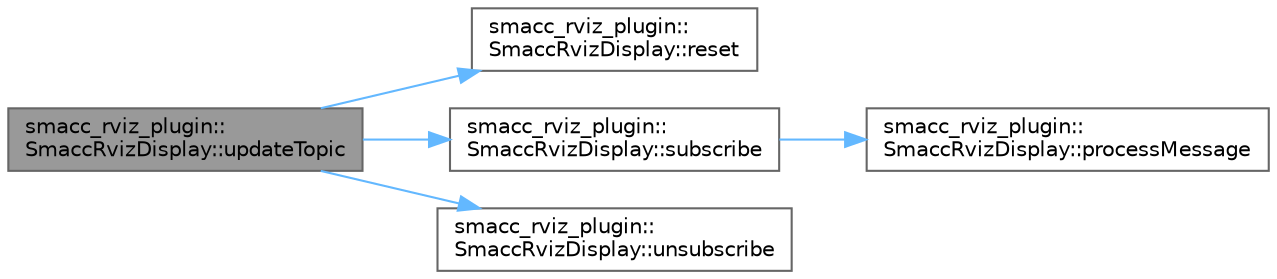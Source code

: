 digraph "smacc_rviz_plugin::SmaccRvizDisplay::updateTopic"
{
 // LATEX_PDF_SIZE
  bgcolor="transparent";
  edge [fontname=Helvetica,fontsize=10,labelfontname=Helvetica,labelfontsize=10];
  node [fontname=Helvetica,fontsize=10,shape=box,height=0.2,width=0.4];
  rankdir="LR";
  Node1 [label="smacc_rviz_plugin::\lSmaccRvizDisplay::updateTopic",height=0.2,width=0.4,color="gray40", fillcolor="grey60", style="filled", fontcolor="black",tooltip=" "];
  Node1 -> Node2 [color="steelblue1",style="solid"];
  Node2 [label="smacc_rviz_plugin::\lSmaccRvizDisplay::reset",height=0.2,width=0.4,color="grey40", fillcolor="white", style="filled",URL="$classsmacc__rviz__plugin_1_1SmaccRvizDisplay.html#af9cf4f5ef4f5fdb2fcb1bf1a81cdac4d",tooltip=" "];
  Node1 -> Node3 [color="steelblue1",style="solid"];
  Node3 [label="smacc_rviz_plugin::\lSmaccRvizDisplay::subscribe",height=0.2,width=0.4,color="grey40", fillcolor="white", style="filled",URL="$classsmacc__rviz__plugin_1_1SmaccRvizDisplay.html#ad774027ba3eda277c991619332495cbb",tooltip=" "];
  Node3 -> Node4 [color="steelblue1",style="solid"];
  Node4 [label="smacc_rviz_plugin::\lSmaccRvizDisplay::processMessage",height=0.2,width=0.4,color="grey40", fillcolor="white", style="filled",URL="$classsmacc__rviz__plugin_1_1SmaccRvizDisplay.html#acc7281b99c92fa89f7494f6ca53e4905",tooltip=" "];
  Node1 -> Node5 [color="steelblue1",style="solid"];
  Node5 [label="smacc_rviz_plugin::\lSmaccRvizDisplay::unsubscribe",height=0.2,width=0.4,color="grey40", fillcolor="white", style="filled",URL="$classsmacc__rviz__plugin_1_1SmaccRvizDisplay.html#a49a35acd10a664a8335ef5852f8c115c",tooltip=" "];
}
